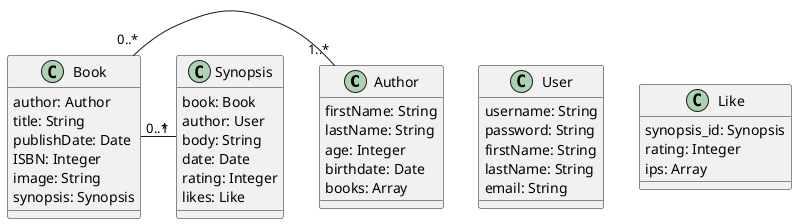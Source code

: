 @startuml 

    class Author {
        firstName: String 
        lastName: String 
        age: Integer 
        birthdate: Date 
        books: Array
    }
    
    Book "0..*" - "1..*" Author

    class Book {
        author: Author 
        title: String 
        publishDate: Date 
        ISBN: Integer
        image: String
        synopsis: Synopsis 
    }

    class Synopsis {
        book: Book
        author: User
        body: String
        date: Date
        rating: Integer
        likes: Like
    }
    Book "0..*" - "1" Synopsis
    
    class User{
        username: String
        password: String
        firstName: String
        lastName: String
        email: String
    }

    class Like{
        synopsis_id: Synopsis 
        rating: Integer 
        ips: Array
        
    }
@enduml